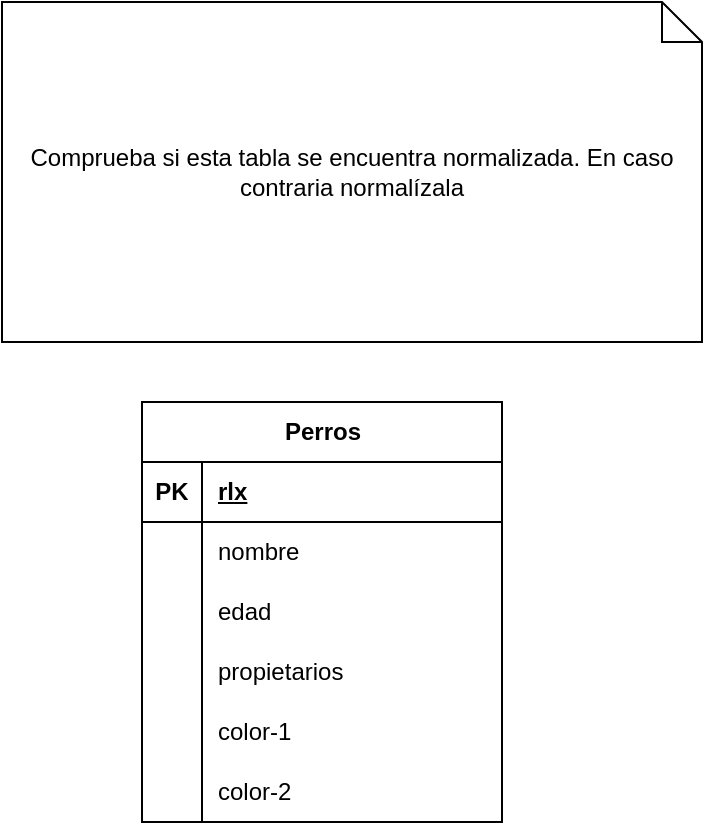 <mxfile version="24.2.1" type="github">
  <diagram id="R2lEEEUBdFMjLlhIrx00" name="Page-1">
    <mxGraphModel dx="1050" dy="562" grid="1" gridSize="10" guides="1" tooltips="1" connect="1" arrows="1" fold="1" page="1" pageScale="1" pageWidth="850" pageHeight="1100" math="0" shadow="0" extFonts="Permanent Marker^https://fonts.googleapis.com/css?family=Permanent+Marker">
      <root>
        <mxCell id="0" />
        <mxCell id="1" parent="0" />
        <mxCell id="N7VQxYjcYBzXtR-0wQkA-3" value="Perros" style="shape=table;startSize=30;container=1;collapsible=1;childLayout=tableLayout;fixedRows=1;rowLines=0;fontStyle=1;align=center;resizeLast=1;html=1;" vertex="1" parent="1">
          <mxGeometry x="330" y="220" width="180" height="210" as="geometry">
            <mxRectangle x="330" y="220" width="80" height="30" as="alternateBounds" />
          </mxGeometry>
        </mxCell>
        <mxCell id="N7VQxYjcYBzXtR-0wQkA-4" value="" style="shape=tableRow;horizontal=0;startSize=0;swimlaneHead=0;swimlaneBody=0;fillColor=none;collapsible=0;dropTarget=0;points=[[0,0.5],[1,0.5]];portConstraint=eastwest;top=0;left=0;right=0;bottom=1;" vertex="1" parent="N7VQxYjcYBzXtR-0wQkA-3">
          <mxGeometry y="30" width="180" height="30" as="geometry" />
        </mxCell>
        <mxCell id="N7VQxYjcYBzXtR-0wQkA-5" value="PK" style="shape=partialRectangle;connectable=0;fillColor=none;top=0;left=0;bottom=0;right=0;fontStyle=1;overflow=hidden;whiteSpace=wrap;html=1;" vertex="1" parent="N7VQxYjcYBzXtR-0wQkA-4">
          <mxGeometry width="30" height="30" as="geometry">
            <mxRectangle width="30" height="30" as="alternateBounds" />
          </mxGeometry>
        </mxCell>
        <mxCell id="N7VQxYjcYBzXtR-0wQkA-6" value="rlx" style="shape=partialRectangle;connectable=0;fillColor=none;top=0;left=0;bottom=0;right=0;align=left;spacingLeft=6;fontStyle=5;overflow=hidden;whiteSpace=wrap;html=1;" vertex="1" parent="N7VQxYjcYBzXtR-0wQkA-4">
          <mxGeometry x="30" width="150" height="30" as="geometry">
            <mxRectangle width="150" height="30" as="alternateBounds" />
          </mxGeometry>
        </mxCell>
        <mxCell id="N7VQxYjcYBzXtR-0wQkA-7" value="" style="shape=tableRow;horizontal=0;startSize=0;swimlaneHead=0;swimlaneBody=0;fillColor=none;collapsible=0;dropTarget=0;points=[[0,0.5],[1,0.5]];portConstraint=eastwest;top=0;left=0;right=0;bottom=0;" vertex="1" parent="N7VQxYjcYBzXtR-0wQkA-3">
          <mxGeometry y="60" width="180" height="30" as="geometry" />
        </mxCell>
        <mxCell id="N7VQxYjcYBzXtR-0wQkA-8" value="" style="shape=partialRectangle;connectable=0;fillColor=none;top=0;left=0;bottom=0;right=0;editable=1;overflow=hidden;whiteSpace=wrap;html=1;" vertex="1" parent="N7VQxYjcYBzXtR-0wQkA-7">
          <mxGeometry width="30" height="30" as="geometry">
            <mxRectangle width="30" height="30" as="alternateBounds" />
          </mxGeometry>
        </mxCell>
        <mxCell id="N7VQxYjcYBzXtR-0wQkA-9" value="nombre" style="shape=partialRectangle;connectable=0;fillColor=none;top=0;left=0;bottom=0;right=0;align=left;spacingLeft=6;overflow=hidden;whiteSpace=wrap;html=1;" vertex="1" parent="N7VQxYjcYBzXtR-0wQkA-7">
          <mxGeometry x="30" width="150" height="30" as="geometry">
            <mxRectangle width="150" height="30" as="alternateBounds" />
          </mxGeometry>
        </mxCell>
        <mxCell id="N7VQxYjcYBzXtR-0wQkA-10" value="" style="shape=tableRow;horizontal=0;startSize=0;swimlaneHead=0;swimlaneBody=0;fillColor=none;collapsible=0;dropTarget=0;points=[[0,0.5],[1,0.5]];portConstraint=eastwest;top=0;left=0;right=0;bottom=0;" vertex="1" parent="N7VQxYjcYBzXtR-0wQkA-3">
          <mxGeometry y="90" width="180" height="30" as="geometry" />
        </mxCell>
        <mxCell id="N7VQxYjcYBzXtR-0wQkA-11" value="" style="shape=partialRectangle;connectable=0;fillColor=none;top=0;left=0;bottom=0;right=0;editable=1;overflow=hidden;whiteSpace=wrap;html=1;" vertex="1" parent="N7VQxYjcYBzXtR-0wQkA-10">
          <mxGeometry width="30" height="30" as="geometry">
            <mxRectangle width="30" height="30" as="alternateBounds" />
          </mxGeometry>
        </mxCell>
        <mxCell id="N7VQxYjcYBzXtR-0wQkA-12" value="edad" style="shape=partialRectangle;connectable=0;fillColor=none;top=0;left=0;bottom=0;right=0;align=left;spacingLeft=6;overflow=hidden;whiteSpace=wrap;html=1;" vertex="1" parent="N7VQxYjcYBzXtR-0wQkA-10">
          <mxGeometry x="30" width="150" height="30" as="geometry">
            <mxRectangle width="150" height="30" as="alternateBounds" />
          </mxGeometry>
        </mxCell>
        <mxCell id="N7VQxYjcYBzXtR-0wQkA-13" value="" style="shape=tableRow;horizontal=0;startSize=0;swimlaneHead=0;swimlaneBody=0;fillColor=none;collapsible=0;dropTarget=0;points=[[0,0.5],[1,0.5]];portConstraint=eastwest;top=0;left=0;right=0;bottom=0;" vertex="1" parent="N7VQxYjcYBzXtR-0wQkA-3">
          <mxGeometry y="120" width="180" height="30" as="geometry" />
        </mxCell>
        <mxCell id="N7VQxYjcYBzXtR-0wQkA-14" value="" style="shape=partialRectangle;connectable=0;fillColor=none;top=0;left=0;bottom=0;right=0;editable=1;overflow=hidden;whiteSpace=wrap;html=1;" vertex="1" parent="N7VQxYjcYBzXtR-0wQkA-13">
          <mxGeometry width="30" height="30" as="geometry">
            <mxRectangle width="30" height="30" as="alternateBounds" />
          </mxGeometry>
        </mxCell>
        <mxCell id="N7VQxYjcYBzXtR-0wQkA-15" value="propietarios" style="shape=partialRectangle;connectable=0;fillColor=none;top=0;left=0;bottom=0;right=0;align=left;spacingLeft=6;overflow=hidden;whiteSpace=wrap;html=1;" vertex="1" parent="N7VQxYjcYBzXtR-0wQkA-13">
          <mxGeometry x="30" width="150" height="30" as="geometry">
            <mxRectangle width="150" height="30" as="alternateBounds" />
          </mxGeometry>
        </mxCell>
        <mxCell id="N7VQxYjcYBzXtR-0wQkA-17" style="shape=tableRow;horizontal=0;startSize=0;swimlaneHead=0;swimlaneBody=0;fillColor=none;collapsible=0;dropTarget=0;points=[[0,0.5],[1,0.5]];portConstraint=eastwest;top=0;left=0;right=0;bottom=0;" vertex="1" parent="N7VQxYjcYBzXtR-0wQkA-3">
          <mxGeometry y="150" width="180" height="30" as="geometry" />
        </mxCell>
        <mxCell id="N7VQxYjcYBzXtR-0wQkA-18" style="shape=partialRectangle;connectable=0;fillColor=none;top=0;left=0;bottom=0;right=0;editable=1;overflow=hidden;whiteSpace=wrap;html=1;" vertex="1" parent="N7VQxYjcYBzXtR-0wQkA-17">
          <mxGeometry width="30" height="30" as="geometry">
            <mxRectangle width="30" height="30" as="alternateBounds" />
          </mxGeometry>
        </mxCell>
        <mxCell id="N7VQxYjcYBzXtR-0wQkA-19" value="color-1" style="shape=partialRectangle;connectable=0;fillColor=none;top=0;left=0;bottom=0;right=0;align=left;spacingLeft=6;overflow=hidden;whiteSpace=wrap;html=1;" vertex="1" parent="N7VQxYjcYBzXtR-0wQkA-17">
          <mxGeometry x="30" width="150" height="30" as="geometry">
            <mxRectangle width="150" height="30" as="alternateBounds" />
          </mxGeometry>
        </mxCell>
        <mxCell id="N7VQxYjcYBzXtR-0wQkA-20" style="shape=tableRow;horizontal=0;startSize=0;swimlaneHead=0;swimlaneBody=0;fillColor=none;collapsible=0;dropTarget=0;points=[[0,0.5],[1,0.5]];portConstraint=eastwest;top=0;left=0;right=0;bottom=0;" vertex="1" parent="N7VQxYjcYBzXtR-0wQkA-3">
          <mxGeometry y="180" width="180" height="30" as="geometry" />
        </mxCell>
        <mxCell id="N7VQxYjcYBzXtR-0wQkA-21" style="shape=partialRectangle;connectable=0;fillColor=none;top=0;left=0;bottom=0;right=0;editable=1;overflow=hidden;whiteSpace=wrap;html=1;" vertex="1" parent="N7VQxYjcYBzXtR-0wQkA-20">
          <mxGeometry width="30" height="30" as="geometry">
            <mxRectangle width="30" height="30" as="alternateBounds" />
          </mxGeometry>
        </mxCell>
        <mxCell id="N7VQxYjcYBzXtR-0wQkA-22" value="color-2" style="shape=partialRectangle;connectable=0;fillColor=none;top=0;left=0;bottom=0;right=0;align=left;spacingLeft=6;overflow=hidden;whiteSpace=wrap;html=1;" vertex="1" parent="N7VQxYjcYBzXtR-0wQkA-20">
          <mxGeometry x="30" width="150" height="30" as="geometry">
            <mxRectangle width="150" height="30" as="alternateBounds" />
          </mxGeometry>
        </mxCell>
        <mxCell id="N7VQxYjcYBzXtR-0wQkA-23" value="Comprueba si esta tabla se encuentra normalizada. En caso contraria normalízala" style="shape=note;size=20;whiteSpace=wrap;html=1;" vertex="1" parent="1">
          <mxGeometry x="260" y="20" width="350" height="170" as="geometry" />
        </mxCell>
      </root>
    </mxGraphModel>
  </diagram>
</mxfile>
